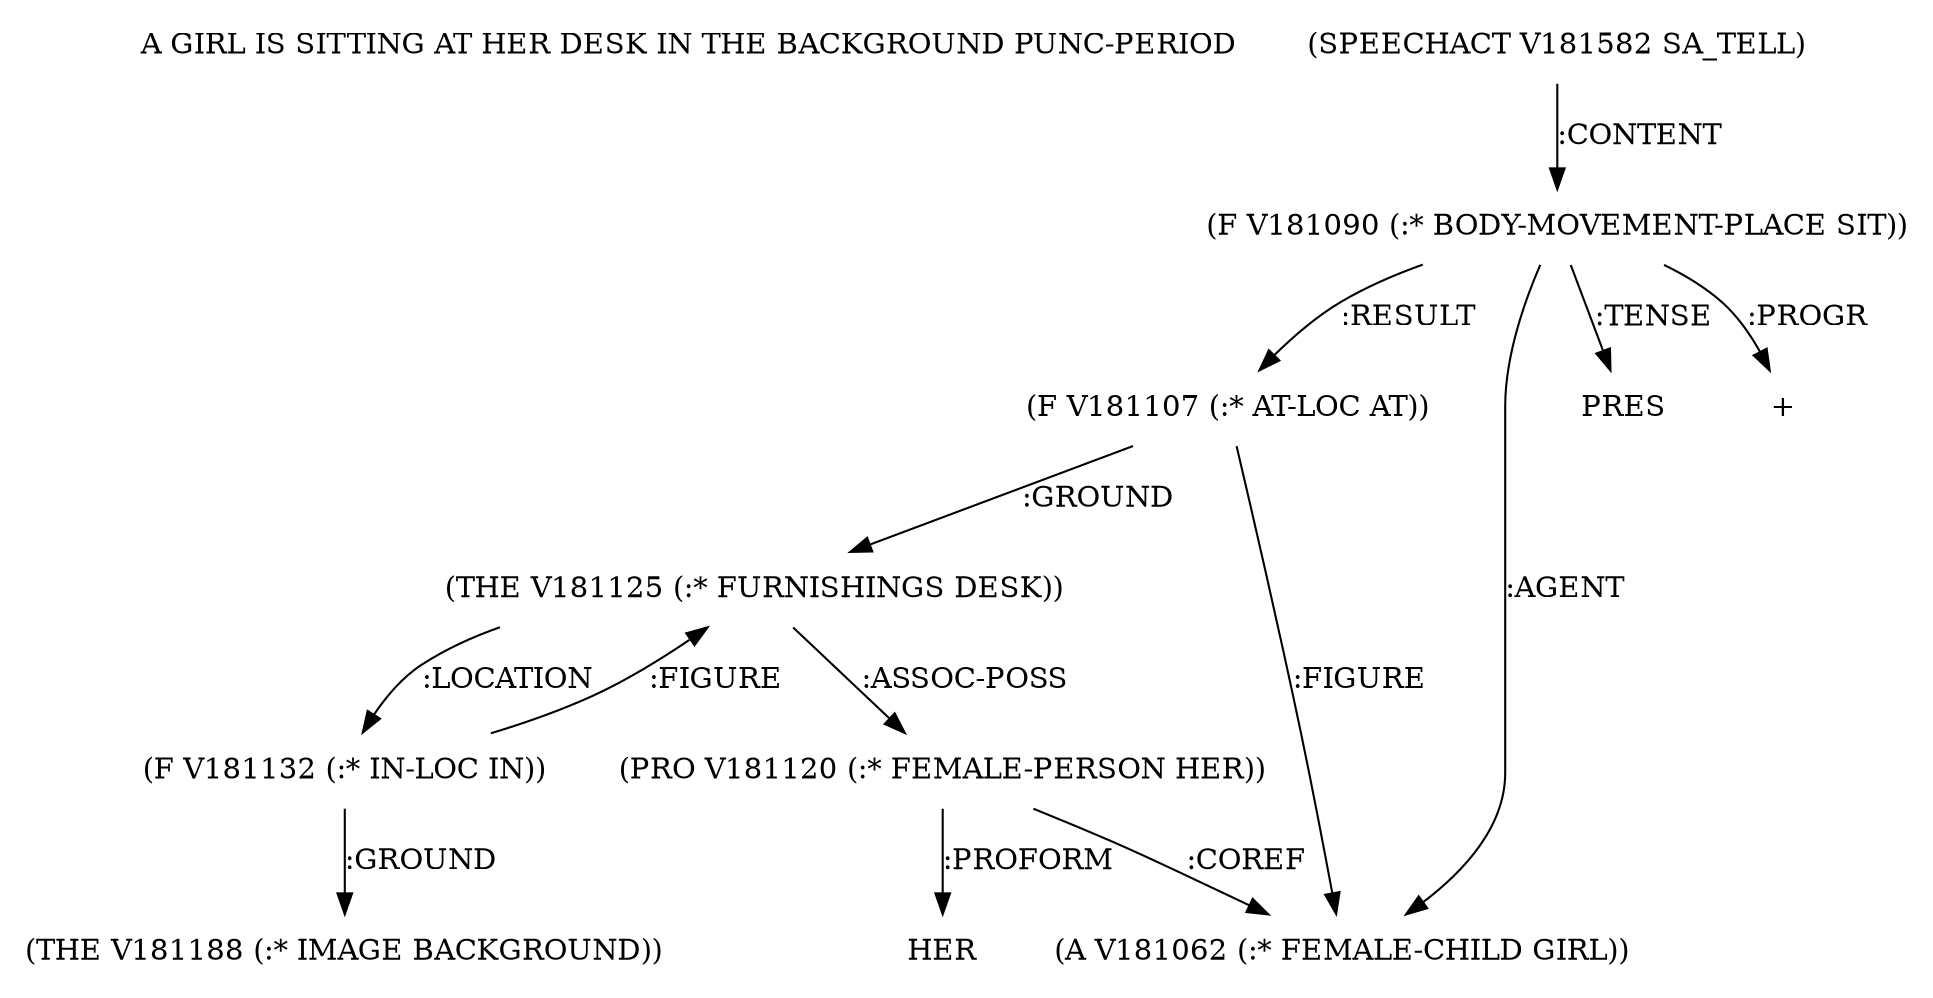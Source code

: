 digraph Terms {
  node [shape=none]
  "A GIRL IS SITTING AT HER DESK IN THE BACKGROUND PUNC-PERIOD"
  "V181582" [label="(SPEECHACT V181582 SA_TELL)"]
  "V181582" -> "V181090" [label=":CONTENT"]
  "V181090" [label="(F V181090 (:* BODY-MOVEMENT-PLACE SIT))"]
  "V181090" -> "V181107" [label=":RESULT"]
  "V181090" -> "V181062" [label=":AGENT"]
  "V181090" -> "NT181682" [label=":TENSE"]
  "NT181682" [label="PRES"]
  "V181090" -> "NT181683" [label=":PROGR"]
  "NT181683" [label="+"]
  "V181062" [label="(A V181062 (:* FEMALE-CHILD GIRL))"]
  "V181107" [label="(F V181107 (:* AT-LOC AT))"]
  "V181107" -> "V181125" [label=":GROUND"]
  "V181107" -> "V181062" [label=":FIGURE"]
  "V181125" [label="(THE V181125 (:* FURNISHINGS DESK))"]
  "V181125" -> "V181120" [label=":ASSOC-POSS"]
  "V181125" -> "V181132" [label=":LOCATION"]
  "V181120" [label="(PRO V181120 (:* FEMALE-PERSON HER))"]
  "V181120" -> "NT181684" [label=":PROFORM"]
  "NT181684" [label="HER"]
  "V181120" -> "V181062" [label=":COREF"]
  "V181132" [label="(F V181132 (:* IN-LOC IN))"]
  "V181132" -> "V181188" [label=":GROUND"]
  "V181132" -> "V181125" [label=":FIGURE"]
  "V181188" [label="(THE V181188 (:* IMAGE BACKGROUND))"]
}
